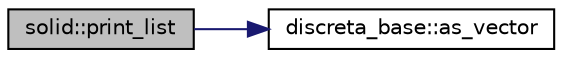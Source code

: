 digraph "solid::print_list"
{
  edge [fontname="Helvetica",fontsize="10",labelfontname="Helvetica",labelfontsize="10"];
  node [fontname="Helvetica",fontsize="10",shape=record];
  rankdir="LR";
  Node3792 [label="solid::print_list",height=0.2,width=0.4,color="black", fillcolor="grey75", style="filled", fontcolor="black"];
  Node3792 -> Node3793 [color="midnightblue",fontsize="10",style="solid",fontname="Helvetica"];
  Node3793 [label="discreta_base::as_vector",height=0.2,width=0.4,color="black", fillcolor="white", style="filled",URL="$d7/d71/classdiscreta__base.html#a7bdd6cae39c380b128ee9e17e42cf020"];
}
